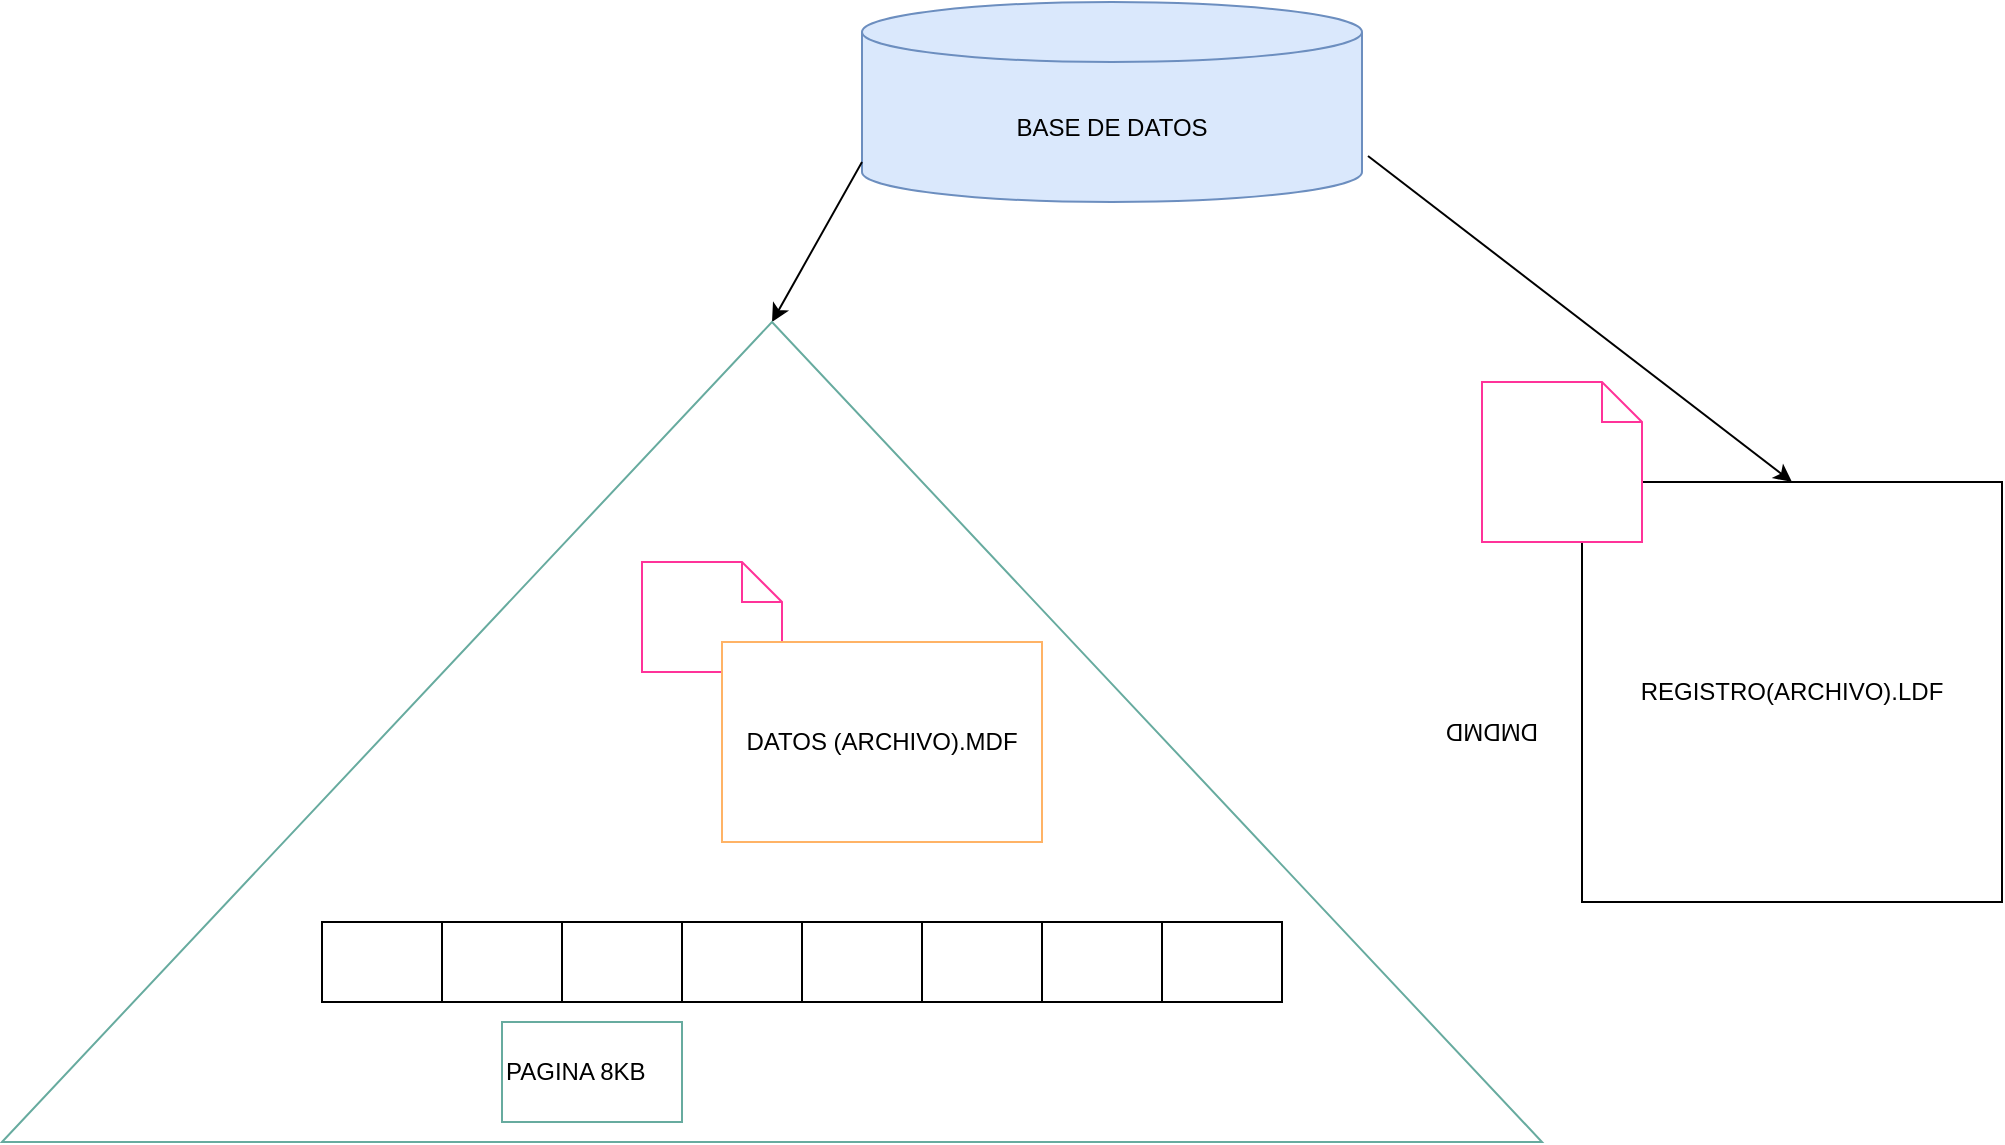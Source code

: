 <mxfile version="14.0.1" type="github">
  <diagram id="O8oZ7_ynklipTkbrcp8P" name="Page-1">
    <mxGraphModel dx="1718" dy="518" grid="1" gridSize="10" guides="1" tooltips="1" connect="1" arrows="1" fold="1" page="1" pageScale="1" pageWidth="850" pageHeight="1100" math="0" shadow="0">
      <root>
        <object label="" id="0">
          <mxCell />
        </object>
        <mxCell id="1" parent="0" />
        <mxCell id="zhVukRdq-w0PwJqLsccM-3" value="BASE DE DATOS" style="shape=cylinder3;whiteSpace=wrap;html=1;boundedLbl=1;backgroundOutline=1;size=15;strokeColor=#6c8ebf;fillColor=#dae8fc;" vertex="1" parent="1">
          <mxGeometry x="360" y="40" width="250" height="100" as="geometry" />
        </mxCell>
        <mxCell id="zhVukRdq-w0PwJqLsccM-4" value="" style="endArrow=classic;html=1;entryX=1;entryY=0.5;entryDx=0;entryDy=0;" edge="1" parent="1" target="zhVukRdq-w0PwJqLsccM-7">
          <mxGeometry width="50" height="50" relative="1" as="geometry">
            <mxPoint x="360" y="120" as="sourcePoint" />
            <mxPoint x="290" y="190" as="targetPoint" />
          </mxGeometry>
        </mxCell>
        <mxCell id="zhVukRdq-w0PwJqLsccM-5" value="REGISTRO(ARCHIVO).LDF" style="whiteSpace=wrap;html=1;aspect=fixed;" vertex="1" parent="1">
          <mxGeometry x="720" y="280" width="210" height="210" as="geometry" />
        </mxCell>
        <mxCell id="zhVukRdq-w0PwJqLsccM-7" value="DMDMD" style="triangle;whiteSpace=wrap;html=1;rotation=-180;direction=south;strokeColor=#67AB9F;align=left;" vertex="1" parent="1">
          <mxGeometry x="-70" y="200" width="770" height="410" as="geometry" />
        </mxCell>
        <mxCell id="zhVukRdq-w0PwJqLsccM-8" value="" style="shape=note;size=20;whiteSpace=wrap;html=1;labelBorderColor=#EA6B66;strokeColor=#FF3399;" vertex="1" parent="1">
          <mxGeometry x="670" y="230" width="80" height="80" as="geometry" />
        </mxCell>
        <mxCell id="zhVukRdq-w0PwJqLsccM-10" value="" style="shape=note;size=20;whiteSpace=wrap;html=1;fontColor=#99FF99;labelBackgroundColor=#FFFFFF;labelBorderColor=#000000;strokeColor=#FF3399;" vertex="1" parent="1">
          <mxGeometry x="250" y="320" width="70" height="55" as="geometry" />
        </mxCell>
        <mxCell id="zhVukRdq-w0PwJqLsccM-11" value="&lt;div&gt;DATOS (ARCHIVO).MDF &lt;br&gt;&lt;/div&gt;" style="whiteSpace=wrap;html=1;align=center;strokeColor=#FFB366;" vertex="1" parent="1">
          <mxGeometry x="290" y="360" width="160" height="100" as="geometry" />
        </mxCell>
        <mxCell id="zhVukRdq-w0PwJqLsccM-18" value="" style="verticalLabelPosition=bottom;verticalAlign=top;html=1;shape=mxgraph.basic.rect;fillColor2=none;strokeWidth=1;size=20;indent=5;labelBackgroundColor=#FFFFFF;fontColor=#99FF99;" vertex="1" parent="1">
          <mxGeometry x="390" y="500" width="60" height="40" as="geometry" />
        </mxCell>
        <mxCell id="zhVukRdq-w0PwJqLsccM-19" value="" style="verticalLabelPosition=bottom;verticalAlign=top;html=1;shape=mxgraph.basic.rect;fillColor2=none;strokeWidth=1;size=20;indent=5;labelBackgroundColor=#FFFFFF;fontColor=#99FF99;" vertex="1" parent="1">
          <mxGeometry x="390" y="500" width="60" height="40" as="geometry" />
        </mxCell>
        <mxCell id="zhVukRdq-w0PwJqLsccM-20" value="" style="verticalLabelPosition=bottom;verticalAlign=top;html=1;shape=mxgraph.basic.rect;fillColor2=none;strokeWidth=1;size=20;indent=5;labelBackgroundColor=#FFFFFF;fontColor=#99FF99;" vertex="1" parent="1">
          <mxGeometry x="210" y="500" width="60" height="40" as="geometry" />
        </mxCell>
        <mxCell id="zhVukRdq-w0PwJqLsccM-21" value="" style="verticalLabelPosition=bottom;verticalAlign=top;html=1;shape=mxgraph.basic.rect;fillColor2=none;strokeWidth=1;size=20;indent=5;labelBackgroundColor=#FFFFFF;fontColor=#99FF99;" vertex="1" parent="1">
          <mxGeometry x="270" y="500" width="60" height="40" as="geometry" />
        </mxCell>
        <mxCell id="zhVukRdq-w0PwJqLsccM-22" value="" style="verticalLabelPosition=bottom;verticalAlign=top;html=1;shape=mxgraph.basic.rect;fillColor2=none;strokeWidth=1;size=20;indent=5;labelBackgroundColor=#FFFFFF;fontColor=#99FF99;" vertex="1" parent="1">
          <mxGeometry x="330" y="500" width="60" height="40" as="geometry" />
        </mxCell>
        <mxCell id="zhVukRdq-w0PwJqLsccM-23" value="" style="verticalLabelPosition=bottom;verticalAlign=top;html=1;shape=mxgraph.basic.rect;fillColor2=none;strokeWidth=1;size=20;indent=5;labelBackgroundColor=#FFFFFF;fontColor=#99FF99;" vertex="1" parent="1">
          <mxGeometry x="450" y="500" width="60" height="40" as="geometry" />
        </mxCell>
        <mxCell id="zhVukRdq-w0PwJqLsccM-24" value="" style="verticalLabelPosition=bottom;verticalAlign=top;html=1;shape=mxgraph.basic.rect;fillColor2=none;strokeWidth=1;size=20;indent=5;labelBackgroundColor=#FFFFFF;fontColor=#99FF99;" vertex="1" parent="1">
          <mxGeometry x="150" y="500" width="60" height="40" as="geometry" />
        </mxCell>
        <mxCell id="zhVukRdq-w0PwJqLsccM-25" value="" style="verticalLabelPosition=bottom;verticalAlign=top;html=1;shape=mxgraph.basic.rect;fillColor2=none;strokeWidth=1;size=20;indent=5;labelBackgroundColor=#FFFFFF;fontColor=#99FF99;" vertex="1" parent="1">
          <mxGeometry x="90" y="500" width="60" height="40" as="geometry" />
        </mxCell>
        <mxCell id="zhVukRdq-w0PwJqLsccM-26" value="" style="verticalLabelPosition=bottom;verticalAlign=top;html=1;shape=mxgraph.basic.rect;fillColor2=none;strokeWidth=1;size=20;indent=5;labelBackgroundColor=#FFFFFF;fontColor=#99FF99;" vertex="1" parent="1">
          <mxGeometry x="510" y="500" width="60" height="40" as="geometry" />
        </mxCell>
        <mxCell id="zhVukRdq-w0PwJqLsccM-27" value="&lt;div&gt;&lt;font color=&quot;#000000&quot;&gt;PAGINA 8KB&lt;/font&gt;&lt;br&gt;&lt;/div&gt;" style="whiteSpace=wrap;html=1;labelBackgroundColor=#FFFFFF;strokeColor=#67AB9F;fontColor=#99FF99;align=left;" vertex="1" parent="1">
          <mxGeometry x="180" y="550" width="90" height="50" as="geometry" />
        </mxCell>
        <mxCell id="zhVukRdq-w0PwJqLsccM-28" value="" style="endArrow=classic;html=1;fontColor=#99FF99;exitX=1.012;exitY=0.77;exitDx=0;exitDy=0;exitPerimeter=0;entryX=0.5;entryY=0;entryDx=0;entryDy=0;" edge="1" parent="1" source="zhVukRdq-w0PwJqLsccM-3" target="zhVukRdq-w0PwJqLsccM-5">
          <mxGeometry width="50" height="50" relative="1" as="geometry">
            <mxPoint x="610" y="200" as="sourcePoint" />
            <mxPoint x="810" y="270" as="targetPoint" />
          </mxGeometry>
        </mxCell>
      </root>
    </mxGraphModel>
  </diagram>
</mxfile>
